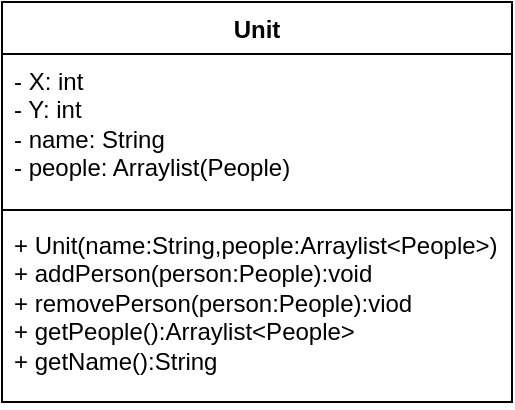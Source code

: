 <mxfile version="21.1.5" type="device">
  <diagram name="Page-1" id="4t6cEolPa43OtKdv2_k3">
    <mxGraphModel dx="700" dy="353" grid="1" gridSize="10" guides="1" tooltips="1" connect="1" arrows="1" fold="1" page="1" pageScale="1" pageWidth="850" pageHeight="1100" math="0" shadow="0">
      <root>
        <mxCell id="0" />
        <mxCell id="1" parent="0" />
        <mxCell id="dbGLPa5XY7f04S50ibSP-1" value="Unit" style="swimlane;fontStyle=1;align=center;verticalAlign=top;childLayout=stackLayout;horizontal=1;startSize=26;horizontalStack=0;resizeParent=1;resizeParentMax=0;resizeLast=0;collapsible=1;marginBottom=0;whiteSpace=wrap;html=1;" parent="1" vertex="1">
          <mxGeometry x="425" y="30" width="255" height="200" as="geometry" />
        </mxCell>
        <mxCell id="dbGLPa5XY7f04S50ibSP-2" value="- X: int&lt;br&gt;- Y: int&lt;br&gt;- name: String&lt;br&gt;- people: Arraylist(People)" style="text;strokeColor=none;fillColor=none;align=left;verticalAlign=top;spacingLeft=4;spacingRight=4;overflow=hidden;rotatable=0;points=[[0,0.5],[1,0.5]];portConstraint=eastwest;whiteSpace=wrap;html=1;" parent="dbGLPa5XY7f04S50ibSP-1" vertex="1">
          <mxGeometry y="26" width="255" height="74" as="geometry" />
        </mxCell>
        <mxCell id="dbGLPa5XY7f04S50ibSP-3" value="" style="line;strokeWidth=1;fillColor=none;align=left;verticalAlign=middle;spacingTop=-1;spacingLeft=3;spacingRight=3;rotatable=0;labelPosition=right;points=[];portConstraint=eastwest;strokeColor=inherit;" parent="dbGLPa5XY7f04S50ibSP-1" vertex="1">
          <mxGeometry y="100" width="255" height="8" as="geometry" />
        </mxCell>
        <mxCell id="dbGLPa5XY7f04S50ibSP-4" value="+ Unit(name:String,people:Arraylist&amp;lt;People&amp;gt;)&lt;br&gt;+ addPerson(person:People):void&lt;br&gt;+ removePerson(person:People):viod&lt;br&gt;+ getPeople():Arraylist&amp;lt;People&amp;gt;&lt;br&gt;+ getName():String" style="text;strokeColor=none;fillColor=none;align=left;verticalAlign=top;spacingLeft=4;spacingRight=4;overflow=hidden;rotatable=0;points=[[0,0.5],[1,0.5]];portConstraint=eastwest;whiteSpace=wrap;html=1;" parent="dbGLPa5XY7f04S50ibSP-1" vertex="1">
          <mxGeometry y="108" width="255" height="92" as="geometry" />
        </mxCell>
      </root>
    </mxGraphModel>
  </diagram>
</mxfile>
